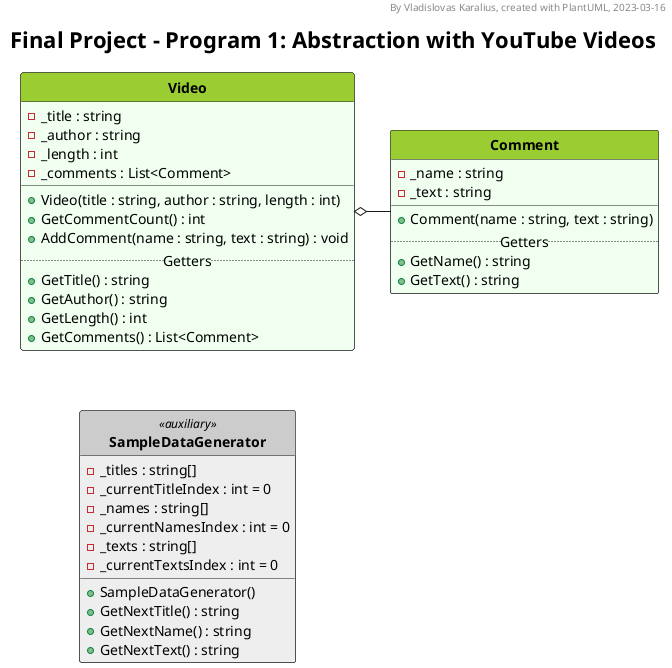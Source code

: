 @startuml UML_diagram

'--Formatting options--
hide circle
hide empty members
'skinparam classAttributeIconSize 0
skinparam style strictuml
'skinparam groupInheritance 2
'skinparam linetype ortho
'skinparam Nodesep 15
'skinparam Ranksep 25
'left to right direction

'--Styling--
'skinparam BackgroundColor White/LightGreen
skinparam TitleFontSize 22

<style>
classDiagram {
  class {
    '-attributes and methods-
    'FontSize 14
    'FontColor black
    'BackgroundColor #fefece
    BackgroundColor #f0fff0
    'RoundCorner 0
    '-class name-
    header {
      'FontSize 12
      'FontColor Black
      FontStyle bold
      BackgroundColor YellowGreen
    }

    ' Alternative class style 1
    .gaming {
      BackgroundColor Bisque
      header {
        BackgroundColor Orange
      }
    }

    ' Alternative class style 2
    .auxiliary {
      BackgroundColor #eeeeee
      header {
        BackgroundColor #cccccc
      }
    }
  }
  note {
    BackgroundColor Yellow
  }
  legend {
    FontSize 18
  }
</style>

'--Header, title, caption--
header By Vladislovas Karalius, created with PlantUML, 2023-03-16
title Final Project - Program 1: Abstraction with YouTube Videos
'caption <:warning:>Constructors without parameters are not shown in this diagram

' Dummy class that explains visibility symbols
' class Markers #dddddd {
' Attributes
' ..
' - private
' # protected
' + public
' {static} static
' --
' Methods
' ..
' - private()
' # protected()
' + public()
' {static} static()
' }

'--Main--
class Video {
  - _title : string
  - _author : string
  - _length : int
  - _comments : List<Comment>
  __
  + Video(title : string, author : string, length : int)
  + GetCommentCount() : int
  + AddComment(name : string, text : string) : void
  ..Getters..
  + GetTitle() : string
  + GetAuthor() : string
  + GetLength() : int
  + GetComments() : List<Comment>
}

class Comment {
  - _name : string
  - _text : string
  __
  + Comment(name : string, text : string)
  ..Getters..
  + GetName() : string
  + GetText() : string
}

Video o- Comment

class SampleDataGenerator <<auxiliary>> {
  - _titles : string[]
  - _currentTitleIndex : int = 0
  - _names : string[]
  - _currentNamesIndex : int = 0
  - _texts : string[]
  - _currentTextsIndex : int = 0
  + SampleDataGenerator()
  + GetNextTitle() : string
  + GetNextName() : string
  + GetNextText() : string
}

Video .[hidden]. SampleDataGenerator

'--Description--
' legend bottom
' <size:22>__**Core Requirements**__
' The program has one base class **Activity**. This class contains the attributes and methods
' that are common to all activities. Certain functions are put into separate classes as follows:
' endlegend

@enduml